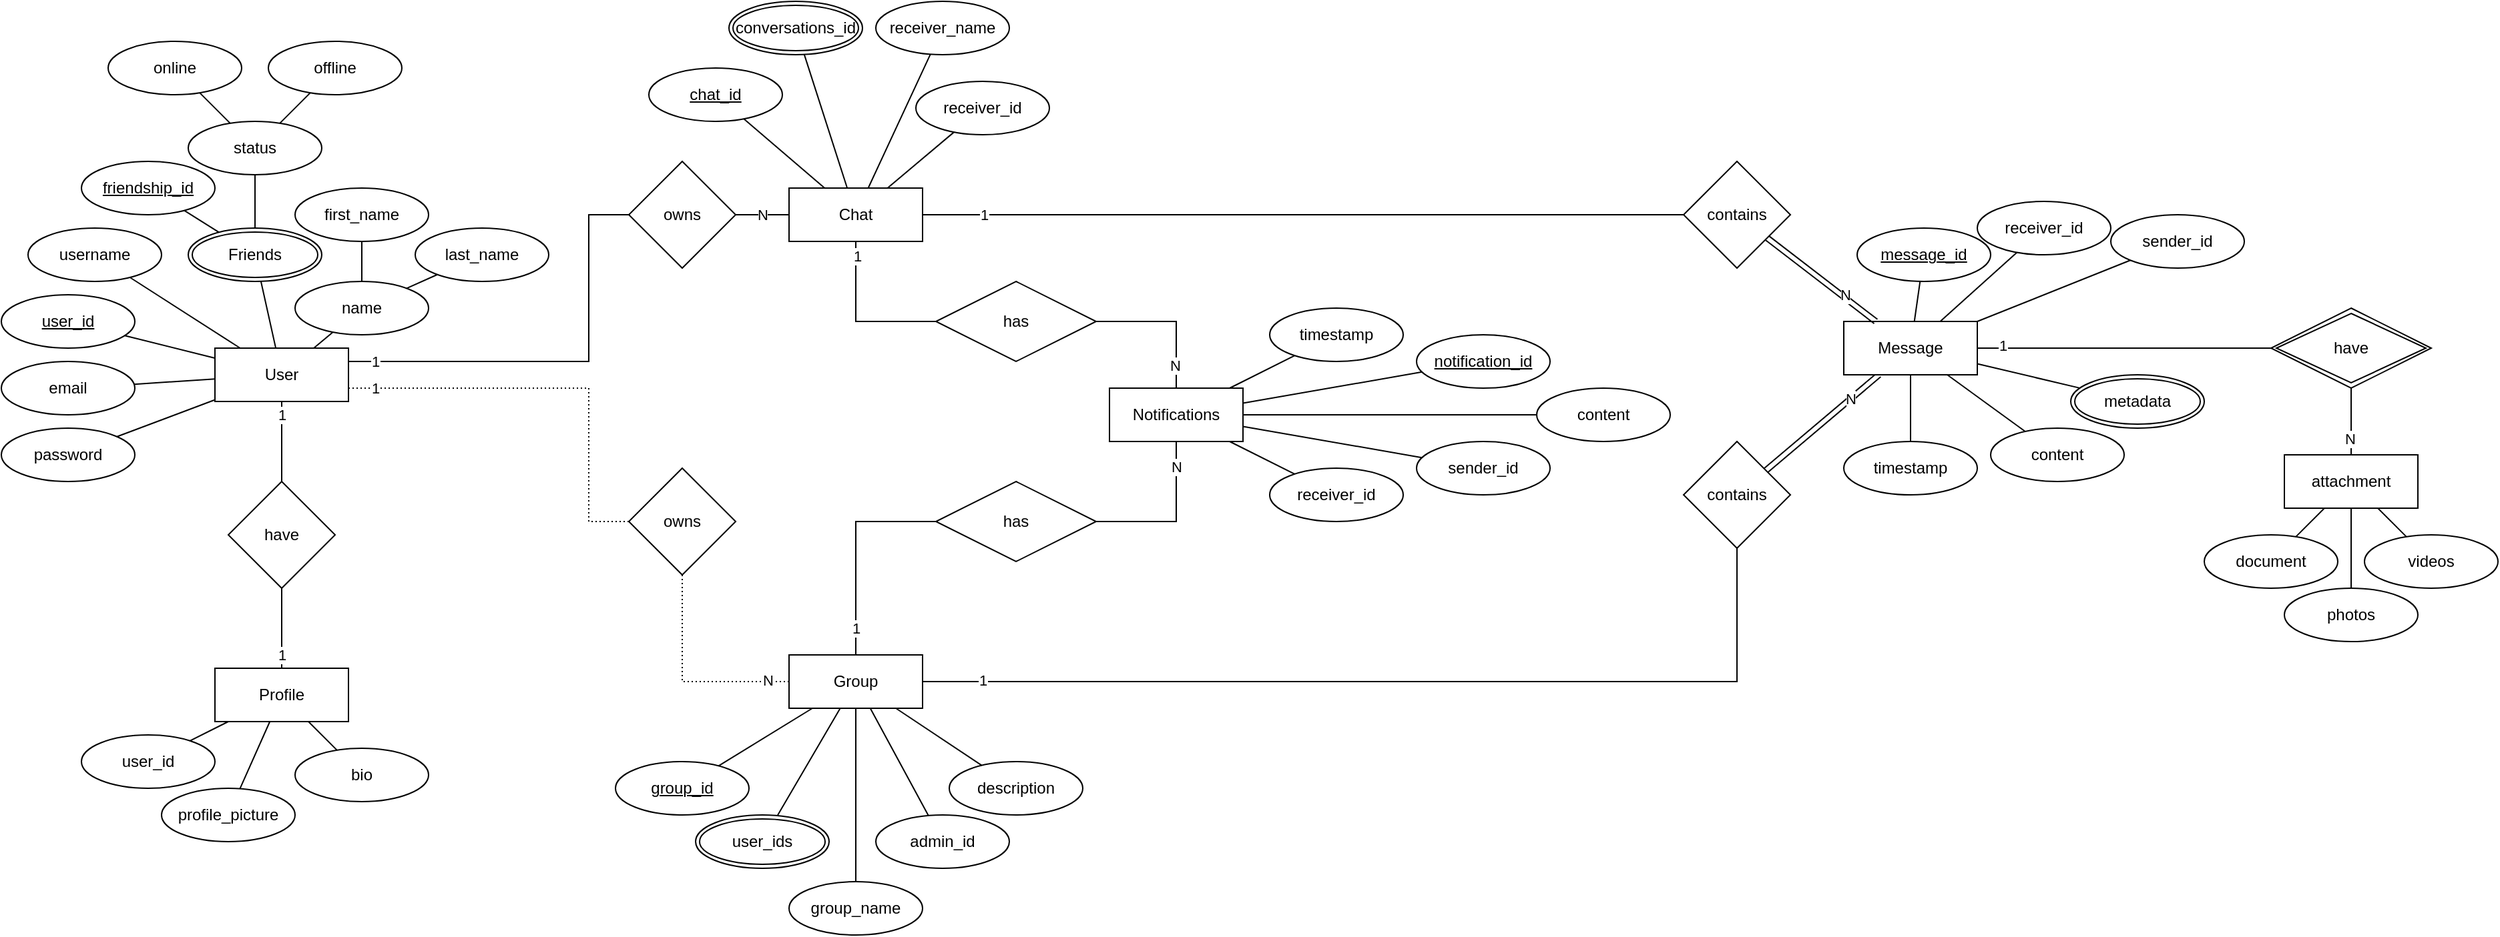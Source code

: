 <mxfile version="23.0.2" type="device">
  <diagram name="Page-1" id="AyU8zHSex-QtuiCC-qXh">
    <mxGraphModel dx="1124" dy="797" grid="1" gridSize="10" guides="1" tooltips="1" connect="1" arrows="1" fold="1" page="0" pageScale="1" pageWidth="700" pageHeight="1000" math="0" shadow="0">
      <root>
        <mxCell id="0" />
        <mxCell id="1" parent="0" />
        <mxCell id="VLaIcm3WjWGIRPQe_SjE-183" value="" style="endArrow=none;html=1;rounded=0;exitX=1;exitY=0.5;exitDx=0;exitDy=0;" parent="1" source="VLaIcm3WjWGIRPQe_SjE-105" target="VLaIcm3WjWGIRPQe_SjE-37" edge="1">
          <mxGeometry relative="1" as="geometry">
            <mxPoint x="590" y="340" as="sourcePoint" />
            <mxPoint x="750" y="340" as="targetPoint" />
            <Array as="points">
              <mxPoint x="1220" y="390" />
            </Array>
          </mxGeometry>
        </mxCell>
        <mxCell id="VLaIcm3WjWGIRPQe_SjE-184" value="1" style="edgeLabel;html=1;align=center;verticalAlign=middle;resizable=0;points=[];" parent="VLaIcm3WjWGIRPQe_SjE-183" vertex="1" connectable="0">
          <mxGeometry x="-0.825" y="1" relative="1" as="geometry">
            <mxPoint x="-17" as="offset" />
          </mxGeometry>
        </mxCell>
        <mxCell id="VLaIcm3WjWGIRPQe_SjE-216" value="" style="endArrow=none;html=1;rounded=0;" parent="1" target="cZHQrxu1aN8E450vOLou-3" edge="1">
          <mxGeometry relative="1" as="geometry">
            <mxPoint x="180" y="150" as="sourcePoint" />
            <mxPoint x="400" y="40" as="targetPoint" />
            <Array as="points">
              <mxPoint x="360" y="150" />
              <mxPoint x="360" y="40" />
            </Array>
          </mxGeometry>
        </mxCell>
        <mxCell id="dYJTjEGRz0gYZOw-WMLv-1" value="1" style="edgeLabel;html=1;align=center;verticalAlign=middle;resizable=0;points=[];" vertex="1" connectable="0" parent="VLaIcm3WjWGIRPQe_SjE-216">
          <mxGeometry x="-0.864" y="1" relative="1" as="geometry">
            <mxPoint x="-2" y="1" as="offset" />
          </mxGeometry>
        </mxCell>
        <mxCell id="oM3NoHW2EpygK3F5FNvh-15" value="" style="group" parent="1" vertex="1" connectable="0">
          <mxGeometry x="380" y="370" width="350" height="210" as="geometry" />
        </mxCell>
        <mxCell id="VLaIcm3WjWGIRPQe_SjE-105" value="Group" style="whiteSpace=wrap;html=1;align=center;" parent="oM3NoHW2EpygK3F5FNvh-15" vertex="1">
          <mxGeometry x="130" width="100" height="40" as="geometry" />
        </mxCell>
        <mxCell id="oM3NoHW2EpygK3F5FNvh-14" value="" style="group" parent="oM3NoHW2EpygK3F5FNvh-15" vertex="1" connectable="0">
          <mxGeometry y="80" width="350" height="130" as="geometry" />
        </mxCell>
        <mxCell id="VLaIcm3WjWGIRPQe_SjE-106" value="group_name" style="ellipse;whiteSpace=wrap;html=1;align=center;" parent="oM3NoHW2EpygK3F5FNvh-14" vertex="1">
          <mxGeometry x="130" y="90" width="100" height="40" as="geometry" />
        </mxCell>
        <mxCell id="VLaIcm3WjWGIRPQe_SjE-107" value="group_id" style="ellipse;whiteSpace=wrap;html=1;align=center;fontStyle=4;" parent="oM3NoHW2EpygK3F5FNvh-14" vertex="1">
          <mxGeometry width="100" height="40" as="geometry" />
        </mxCell>
        <mxCell id="VLaIcm3WjWGIRPQe_SjE-108" value="description" style="ellipse;whiteSpace=wrap;html=1;align=center;" parent="oM3NoHW2EpygK3F5FNvh-14" vertex="1">
          <mxGeometry x="250" width="100" height="40" as="geometry" />
        </mxCell>
        <mxCell id="VLaIcm3WjWGIRPQe_SjE-109" value="admin_id" style="ellipse;whiteSpace=wrap;html=1;align=center;" parent="oM3NoHW2EpygK3F5FNvh-14" vertex="1">
          <mxGeometry x="195" y="40" width="100" height="40" as="geometry" />
        </mxCell>
        <mxCell id="VLaIcm3WjWGIRPQe_SjE-111" value="user_ids" style="ellipse;shape=doubleEllipse;margin=3;whiteSpace=wrap;html=1;align=center;" parent="oM3NoHW2EpygK3F5FNvh-14" vertex="1">
          <mxGeometry x="60" y="40" width="100" height="40" as="geometry" />
        </mxCell>
        <mxCell id="VLaIcm3WjWGIRPQe_SjE-115" value="" style="endArrow=none;html=1;rounded=0;" parent="oM3NoHW2EpygK3F5FNvh-15" source="VLaIcm3WjWGIRPQe_SjE-106" target="VLaIcm3WjWGIRPQe_SjE-105" edge="1">
          <mxGeometry relative="1" as="geometry">
            <mxPoint x="600" y="460" as="sourcePoint" />
            <mxPoint x="760" y="460" as="targetPoint" />
          </mxGeometry>
        </mxCell>
        <mxCell id="VLaIcm3WjWGIRPQe_SjE-112" value="" style="endArrow=none;html=1;rounded=0;" parent="oM3NoHW2EpygK3F5FNvh-15" source="VLaIcm3WjWGIRPQe_SjE-107" target="VLaIcm3WjWGIRPQe_SjE-105" edge="1">
          <mxGeometry relative="1" as="geometry">
            <mxPoint x="570" y="430" as="sourcePoint" />
            <mxPoint x="730" y="430" as="targetPoint" />
          </mxGeometry>
        </mxCell>
        <mxCell id="VLaIcm3WjWGIRPQe_SjE-114" value="" style="endArrow=none;html=1;rounded=0;" parent="oM3NoHW2EpygK3F5FNvh-15" source="VLaIcm3WjWGIRPQe_SjE-108" target="VLaIcm3WjWGIRPQe_SjE-105" edge="1">
          <mxGeometry relative="1" as="geometry">
            <mxPoint x="590" y="450" as="sourcePoint" />
            <mxPoint x="750" y="450" as="targetPoint" />
          </mxGeometry>
        </mxCell>
        <mxCell id="VLaIcm3WjWGIRPQe_SjE-116" value="" style="endArrow=none;html=1;rounded=0;" parent="oM3NoHW2EpygK3F5FNvh-15" source="VLaIcm3WjWGIRPQe_SjE-105" target="VLaIcm3WjWGIRPQe_SjE-109" edge="1">
          <mxGeometry relative="1" as="geometry">
            <mxPoint x="610" y="470" as="sourcePoint" />
            <mxPoint x="770" y="470" as="targetPoint" />
          </mxGeometry>
        </mxCell>
        <mxCell id="VLaIcm3WjWGIRPQe_SjE-113" value="" style="endArrow=none;html=1;rounded=0;" parent="oM3NoHW2EpygK3F5FNvh-15" source="VLaIcm3WjWGIRPQe_SjE-111" target="VLaIcm3WjWGIRPQe_SjE-105" edge="1">
          <mxGeometry relative="1" as="geometry">
            <mxPoint x="580" y="440" as="sourcePoint" />
            <mxPoint x="740" y="440" as="targetPoint" />
          </mxGeometry>
        </mxCell>
        <mxCell id="VLaIcm3WjWGIRPQe_SjE-64" value="owns" style="rhombus;whiteSpace=wrap;html=1;" parent="1" vertex="1">
          <mxGeometry x="390" y="230" width="80" height="80" as="geometry" />
        </mxCell>
        <mxCell id="cZHQrxu1aN8E450vOLou-9" value="" style="endArrow=none;html=1;rounded=0;exitX=1;exitY=0.5;exitDx=0;exitDy=0;" parent="1" source="VLaIcm3WjWGIRPQe_SjE-121" target="cZHQrxu1aN8E450vOLou-8" edge="1">
          <mxGeometry relative="1" as="geometry">
            <mxPoint x="610" y="40" as="sourcePoint" />
            <mxPoint x="840" y="240" as="targetPoint" />
            <Array as="points">
              <mxPoint x="840" y="40" />
            </Array>
          </mxGeometry>
        </mxCell>
        <mxCell id="cZHQrxu1aN8E450vOLou-10" value="1" style="edgeLabel;html=1;align=center;verticalAlign=middle;resizable=0;points=[];" parent="cZHQrxu1aN8E450vOLou-9" vertex="1" connectable="0">
          <mxGeometry x="-0.827" relative="1" as="geometry">
            <mxPoint x="-4" as="offset" />
          </mxGeometry>
        </mxCell>
        <mxCell id="cZHQrxu1aN8E450vOLou-39" value="" style="group" parent="1" vertex="1" connectable="0">
          <mxGeometry x="750" y="110" width="420" height="160" as="geometry" />
        </mxCell>
        <mxCell id="cZHQrxu1aN8E450vOLou-36" value="" style="group" parent="cZHQrxu1aN8E450vOLou-39" vertex="1" connectable="0">
          <mxGeometry x="120" width="300" height="160" as="geometry" />
        </mxCell>
        <mxCell id="cZHQrxu1aN8E450vOLou-38" value="" style="group" parent="cZHQrxu1aN8E450vOLou-36" vertex="1" connectable="0">
          <mxGeometry width="300" height="160" as="geometry" />
        </mxCell>
        <mxCell id="cZHQrxu1aN8E450vOLou-16" value="timestamp" style="ellipse;whiteSpace=wrap;html=1;align=center;" parent="cZHQrxu1aN8E450vOLou-38" vertex="1">
          <mxGeometry width="100" height="40" as="geometry" />
        </mxCell>
        <mxCell id="cZHQrxu1aN8E450vOLou-17" value="notification_id" style="ellipse;whiteSpace=wrap;html=1;align=center;fontStyle=4;" parent="cZHQrxu1aN8E450vOLou-38" vertex="1">
          <mxGeometry x="110" y="20" width="100" height="40" as="geometry" />
        </mxCell>
        <mxCell id="cZHQrxu1aN8E450vOLou-18" value="content" style="ellipse;whiteSpace=wrap;html=1;align=center;" parent="cZHQrxu1aN8E450vOLou-38" vertex="1">
          <mxGeometry x="200" y="60" width="100" height="40" as="geometry" />
        </mxCell>
        <mxCell id="cZHQrxu1aN8E450vOLou-19" value="sender_id" style="ellipse;whiteSpace=wrap;html=1;align=center;" parent="cZHQrxu1aN8E450vOLou-38" vertex="1">
          <mxGeometry x="110" y="100" width="100" height="40" as="geometry" />
        </mxCell>
        <mxCell id="cZHQrxu1aN8E450vOLou-20" value="receiver_id" style="ellipse;whiteSpace=wrap;html=1;align=center;" parent="cZHQrxu1aN8E450vOLou-38" vertex="1">
          <mxGeometry y="120" width="100" height="40" as="geometry" />
        </mxCell>
        <mxCell id="cZHQrxu1aN8E450vOLou-26" value="" style="endArrow=none;html=1;rounded=0;" parent="cZHQrxu1aN8E450vOLou-39" source="cZHQrxu1aN8E450vOLou-16" target="cZHQrxu1aN8E450vOLou-15" edge="1">
          <mxGeometry relative="1" as="geometry">
            <mxPoint x="100" y="342.5" as="sourcePoint" />
            <mxPoint x="260" y="342.5" as="targetPoint" />
          </mxGeometry>
        </mxCell>
        <mxCell id="cZHQrxu1aN8E450vOLou-21" value="" style="endArrow=none;html=1;rounded=0;" parent="cZHQrxu1aN8E450vOLou-39" source="cZHQrxu1aN8E450vOLou-20" target="cZHQrxu1aN8E450vOLou-15" edge="1">
          <mxGeometry relative="1" as="geometry">
            <mxPoint x="50" y="292.5" as="sourcePoint" />
            <mxPoint x="210" y="292.5" as="targetPoint" />
          </mxGeometry>
        </mxCell>
        <mxCell id="cZHQrxu1aN8E450vOLou-15" value="Notifications" style="whiteSpace=wrap;html=1;align=center;" parent="cZHQrxu1aN8E450vOLou-39" vertex="1">
          <mxGeometry y="60" width="100" height="40" as="geometry" />
        </mxCell>
        <mxCell id="cZHQrxu1aN8E450vOLou-24" value="" style="endArrow=none;html=1;rounded=0;" parent="cZHQrxu1aN8E450vOLou-39" source="cZHQrxu1aN8E450vOLou-17" target="cZHQrxu1aN8E450vOLou-15" edge="1">
          <mxGeometry relative="1" as="geometry">
            <mxPoint x="-40" y="382.5" as="sourcePoint" />
            <mxPoint x="120" y="382.5" as="targetPoint" />
          </mxGeometry>
        </mxCell>
        <mxCell id="cZHQrxu1aN8E450vOLou-25" value="" style="endArrow=none;html=1;rounded=0;" parent="cZHQrxu1aN8E450vOLou-39" source="cZHQrxu1aN8E450vOLou-18" target="cZHQrxu1aN8E450vOLou-15" edge="1">
          <mxGeometry relative="1" as="geometry">
            <mxPoint x="-30" y="392.5" as="sourcePoint" />
            <mxPoint x="130" y="392.5" as="targetPoint" />
          </mxGeometry>
        </mxCell>
        <mxCell id="cZHQrxu1aN8E450vOLou-23" value="" style="endArrow=none;html=1;rounded=0;" parent="cZHQrxu1aN8E450vOLou-39" source="cZHQrxu1aN8E450vOLou-19" target="cZHQrxu1aN8E450vOLou-15" edge="1">
          <mxGeometry relative="1" as="geometry">
            <mxPoint x="-50" y="372.5" as="sourcePoint" />
            <mxPoint x="110" y="372.5" as="targetPoint" />
          </mxGeometry>
        </mxCell>
        <mxCell id="cZHQrxu1aN8E450vOLou-40" value="has" style="shape=rhombus;perimeter=rhombusPerimeter;whiteSpace=wrap;html=1;align=center;" parent="1" vertex="1">
          <mxGeometry x="620" y="240" width="120" height="60" as="geometry" />
        </mxCell>
        <mxCell id="cZHQrxu1aN8E450vOLou-41" value="has" style="shape=rhombus;perimeter=rhombusPerimeter;whiteSpace=wrap;html=1;align=center;" parent="1" vertex="1">
          <mxGeometry x="620" y="90" width="120" height="60" as="geometry" />
        </mxCell>
        <mxCell id="cZHQrxu1aN8E450vOLou-3" value="owns" style="rhombus;whiteSpace=wrap;html=1;" parent="1" vertex="1">
          <mxGeometry x="390" width="80" height="80" as="geometry" />
        </mxCell>
        <mxCell id="cZHQrxu1aN8E450vOLou-44" value="" style="endArrow=none;html=1;rounded=0;" parent="1" source="cZHQrxu1aN8E450vOLou-41" target="VLaIcm3WjWGIRPQe_SjE-121" edge="1">
          <mxGeometry relative="1" as="geometry">
            <mxPoint x="420" y="150" as="sourcePoint" />
            <mxPoint x="560" y="90" as="targetPoint" />
            <Array as="points">
              <mxPoint x="560" y="120" />
            </Array>
          </mxGeometry>
        </mxCell>
        <mxCell id="dYJTjEGRz0gYZOw-WMLv-9" value="1" style="edgeLabel;html=1;align=center;verticalAlign=middle;resizable=0;points=[];" vertex="1" connectable="0" parent="cZHQrxu1aN8E450vOLou-44">
          <mxGeometry x="0.827" y="-1" relative="1" as="geometry">
            <mxPoint as="offset" />
          </mxGeometry>
        </mxCell>
        <mxCell id="cZHQrxu1aN8E450vOLou-45" value="" style="endArrow=none;html=1;rounded=0;" parent="1" source="VLaIcm3WjWGIRPQe_SjE-105" target="cZHQrxu1aN8E450vOLou-40" edge="1">
          <mxGeometry relative="1" as="geometry">
            <mxPoint x="500" y="310" as="sourcePoint" />
            <mxPoint x="660" y="310" as="targetPoint" />
            <Array as="points">
              <mxPoint x="560" y="270" />
            </Array>
          </mxGeometry>
        </mxCell>
        <mxCell id="dYJTjEGRz0gYZOw-WMLv-6" value="1" style="edgeLabel;html=1;align=center;verticalAlign=middle;resizable=0;points=[];" vertex="1" connectable="0" parent="cZHQrxu1aN8E450vOLou-45">
          <mxGeometry x="-0.846" y="2" relative="1" as="geometry">
            <mxPoint x="2" y="-8" as="offset" />
          </mxGeometry>
        </mxCell>
        <mxCell id="cZHQrxu1aN8E450vOLou-4" value="" style="endArrow=none;html=1;rounded=0;" parent="1" source="cZHQrxu1aN8E450vOLou-3" target="VLaIcm3WjWGIRPQe_SjE-121" edge="1">
          <mxGeometry relative="1" as="geometry">
            <mxPoint x="325" y="160" as="sourcePoint" />
            <mxPoint x="485" y="160" as="targetPoint" />
          </mxGeometry>
        </mxCell>
        <mxCell id="dYJTjEGRz0gYZOw-WMLv-2" value="N" style="edgeLabel;html=1;align=center;verticalAlign=middle;resizable=0;points=[];" vertex="1" connectable="0" parent="cZHQrxu1aN8E450vOLou-4">
          <mxGeometry x="0.308" y="1" relative="1" as="geometry">
            <mxPoint x="-6" y="1" as="offset" />
          </mxGeometry>
        </mxCell>
        <mxCell id="cZHQrxu1aN8E450vOLou-47" value="" style="group" parent="1" vertex="1" connectable="0">
          <mxGeometry x="405" y="-120" width="300" height="180" as="geometry" />
        </mxCell>
        <mxCell id="VLaIcm3WjWGIRPQe_SjE-141" value="" style="group" parent="cZHQrxu1aN8E450vOLou-47" vertex="1" connectable="0">
          <mxGeometry width="300" height="100" as="geometry" />
        </mxCell>
        <mxCell id="VLaIcm3WjWGIRPQe_SjE-126" value="conversations_id" style="ellipse;shape=doubleEllipse;margin=3;whiteSpace=wrap;html=1;align=center;rotation=0;" parent="VLaIcm3WjWGIRPQe_SjE-141" vertex="1">
          <mxGeometry x="60" width="100" height="40" as="geometry" />
        </mxCell>
        <mxCell id="VLaIcm3WjWGIRPQe_SjE-124" value="chat_id" style="ellipse;whiteSpace=wrap;html=1;align=center;fontStyle=4;rotation=0;" parent="VLaIcm3WjWGIRPQe_SjE-141" vertex="1">
          <mxGeometry y="50" width="100" height="40" as="geometry" />
        </mxCell>
        <mxCell id="VLaIcm3WjWGIRPQe_SjE-125" value="receiver_name" style="ellipse;whiteSpace=wrap;html=1;align=center;rotation=0;" parent="VLaIcm3WjWGIRPQe_SjE-141" vertex="1">
          <mxGeometry x="170" width="100" height="40" as="geometry" />
        </mxCell>
        <mxCell id="VLaIcm3WjWGIRPQe_SjE-123" value="receiver_id" style="ellipse;whiteSpace=wrap;html=1;align=center;rotation=0;" parent="VLaIcm3WjWGIRPQe_SjE-141" vertex="1">
          <mxGeometry x="200" y="60" width="100" height="40" as="geometry" />
        </mxCell>
        <mxCell id="VLaIcm3WjWGIRPQe_SjE-121" value="Chat" style="whiteSpace=wrap;html=1;align=center;" parent="cZHQrxu1aN8E450vOLou-47" vertex="1">
          <mxGeometry x="105" y="140" width="100" height="40" as="geometry" />
        </mxCell>
        <mxCell id="VLaIcm3WjWGIRPQe_SjE-122" value="" style="endArrow=none;html=1;rounded=0;" parent="cZHQrxu1aN8E450vOLou-47" source="VLaIcm3WjWGIRPQe_SjE-121" target="VLaIcm3WjWGIRPQe_SjE-126" edge="1">
          <mxGeometry relative="1" as="geometry">
            <mxPoint x="-620" y="-260" as="sourcePoint" />
            <mxPoint x="-460" y="-260" as="targetPoint" />
          </mxGeometry>
        </mxCell>
        <mxCell id="VLaIcm3WjWGIRPQe_SjE-128" value="" style="endArrow=none;html=1;rounded=0;" parent="cZHQrxu1aN8E450vOLou-47" source="VLaIcm3WjWGIRPQe_SjE-121" target="VLaIcm3WjWGIRPQe_SjE-124" edge="1">
          <mxGeometry relative="1" as="geometry">
            <mxPoint x="760" y="780" as="sourcePoint" />
            <mxPoint x="760" y="1010" as="targetPoint" />
          </mxGeometry>
        </mxCell>
        <mxCell id="VLaIcm3WjWGIRPQe_SjE-127" value="" style="endArrow=none;html=1;rounded=0;" parent="cZHQrxu1aN8E450vOLou-47" source="VLaIcm3WjWGIRPQe_SjE-121" target="VLaIcm3WjWGIRPQe_SjE-125" edge="1">
          <mxGeometry relative="1" as="geometry">
            <mxPoint x="750" y="770" as="sourcePoint" />
            <mxPoint x="750" y="1000" as="targetPoint" />
          </mxGeometry>
        </mxCell>
        <mxCell id="VLaIcm3WjWGIRPQe_SjE-129" value="" style="endArrow=none;html=1;rounded=0;" parent="cZHQrxu1aN8E450vOLou-47" source="VLaIcm3WjWGIRPQe_SjE-121" target="VLaIcm3WjWGIRPQe_SjE-123" edge="1">
          <mxGeometry relative="1" as="geometry">
            <mxPoint x="770" y="790" as="sourcePoint" />
            <mxPoint x="770" y="1020" as="targetPoint" />
          </mxGeometry>
        </mxCell>
        <mxCell id="cZHQrxu1aN8E450vOLou-49" value="" style="endArrow=none;html=1;rounded=0;" parent="1" source="cZHQrxu1aN8E450vOLou-41" target="cZHQrxu1aN8E450vOLou-15" edge="1">
          <mxGeometry relative="1" as="geometry">
            <mxPoint x="690" y="120" as="sourcePoint" />
            <mxPoint x="850" y="120" as="targetPoint" />
            <Array as="points">
              <mxPoint x="800" y="120" />
            </Array>
          </mxGeometry>
        </mxCell>
        <mxCell id="dYJTjEGRz0gYZOw-WMLv-8" value="N" style="edgeLabel;html=1;align=center;verticalAlign=middle;resizable=0;points=[];" vertex="1" connectable="0" parent="cZHQrxu1aN8E450vOLou-49">
          <mxGeometry x="0.68" y="-1" relative="1" as="geometry">
            <mxPoint as="offset" />
          </mxGeometry>
        </mxCell>
        <mxCell id="cZHQrxu1aN8E450vOLou-50" value="" style="endArrow=none;html=1;rounded=0;" parent="1" source="cZHQrxu1aN8E450vOLou-40" target="cZHQrxu1aN8E450vOLou-15" edge="1">
          <mxGeometry relative="1" as="geometry">
            <mxPoint x="720" y="290" as="sourcePoint" />
            <mxPoint x="880" y="290" as="targetPoint" />
            <Array as="points">
              <mxPoint x="800" y="270" />
            </Array>
          </mxGeometry>
        </mxCell>
        <mxCell id="dYJTjEGRz0gYZOw-WMLv-7" value="N" style="edgeLabel;html=1;align=center;verticalAlign=middle;resizable=0;points=[];" vertex="1" connectable="0" parent="cZHQrxu1aN8E450vOLou-50">
          <mxGeometry x="0.687" relative="1" as="geometry">
            <mxPoint as="offset" />
          </mxGeometry>
        </mxCell>
        <mxCell id="VLaIcm3WjWGIRPQe_SjE-37" value="contains" style="rhombus;whiteSpace=wrap;html=1;" parent="1" vertex="1">
          <mxGeometry x="1180" y="210" width="80" height="80" as="geometry" />
        </mxCell>
        <mxCell id="sBZJBs1uWKInFQWBSLts-1" value="" style="shape=link;html=1;rounded=0;" parent="1" source="VLaIcm3WjWGIRPQe_SjE-37" target="VLaIcm3WjWGIRPQe_SjE-68" edge="1">
          <mxGeometry relative="1" as="geometry">
            <mxPoint x="1070" y="120" as="sourcePoint" />
            <mxPoint x="1230" y="120" as="targetPoint" />
          </mxGeometry>
        </mxCell>
        <mxCell id="sBZJBs1uWKInFQWBSLts-2" value="N" style="resizable=0;html=1;whiteSpace=wrap;align=right;verticalAlign=bottom;" parent="sBZJBs1uWKInFQWBSLts-1" connectable="0" vertex="1">
          <mxGeometry x="1" relative="1" as="geometry" />
        </mxCell>
        <mxCell id="dYJTjEGRz0gYZOw-WMLv-4" value="N" style="edgeLabel;html=1;align=center;verticalAlign=middle;resizable=0;points=[];" vertex="1" connectable="0" parent="sBZJBs1uWKInFQWBSLts-1">
          <mxGeometry x="0.498" y="1" relative="1" as="geometry">
            <mxPoint as="offset" />
          </mxGeometry>
        </mxCell>
        <mxCell id="oM3NoHW2EpygK3F5FNvh-8" value="" style="group" parent="1" vertex="1" connectable="0">
          <mxGeometry x="1300" y="30" width="300" height="220" as="geometry" />
        </mxCell>
        <mxCell id="VLaIcm3WjWGIRPQe_SjE-68" value="Message" style="whiteSpace=wrap;html=1;" parent="oM3NoHW2EpygK3F5FNvh-8" vertex="1">
          <mxGeometry y="90" width="100" height="40" as="geometry" />
        </mxCell>
        <mxCell id="oM3NoHW2EpygK3F5FNvh-7" value="" style="group" parent="oM3NoHW2EpygK3F5FNvh-8" vertex="1" connectable="0">
          <mxGeometry x="10" width="290" height="220" as="geometry" />
        </mxCell>
        <mxCell id="VLaIcm3WjWGIRPQe_SjE-74" value="message_id" style="ellipse;whiteSpace=wrap;html=1;align=center;fontStyle=4;" parent="oM3NoHW2EpygK3F5FNvh-7" vertex="1">
          <mxGeometry y="20" width="100" height="40" as="geometry" />
        </mxCell>
        <mxCell id="VLaIcm3WjWGIRPQe_SjE-76" value="content" style="ellipse;whiteSpace=wrap;html=1;align=center;" parent="oM3NoHW2EpygK3F5FNvh-7" vertex="1">
          <mxGeometry x="100" y="170" width="100" height="40" as="geometry" />
        </mxCell>
        <mxCell id="VLaIcm3WjWGIRPQe_SjE-77" value="sender_id" style="ellipse;whiteSpace=wrap;html=1;align=center;" parent="oM3NoHW2EpygK3F5FNvh-7" vertex="1">
          <mxGeometry x="190" y="10" width="100" height="40" as="geometry" />
        </mxCell>
        <mxCell id="VLaIcm3WjWGIRPQe_SjE-78" value="receiver_id" style="ellipse;whiteSpace=wrap;html=1;align=center;" parent="oM3NoHW2EpygK3F5FNvh-7" vertex="1">
          <mxGeometry x="90" width="100" height="40" as="geometry" />
        </mxCell>
        <mxCell id="dYJTjEGRz0gYZOw-WMLv-14" value="metadata" style="ellipse;shape=doubleEllipse;margin=3;whiteSpace=wrap;html=1;align=center;" vertex="1" parent="oM3NoHW2EpygK3F5FNvh-7">
          <mxGeometry x="160" y="130" width="100" height="40" as="geometry" />
        </mxCell>
        <mxCell id="VLaIcm3WjWGIRPQe_SjE-75" value="timestamp" style="ellipse;whiteSpace=wrap;html=1;align=center;" parent="oM3NoHW2EpygK3F5FNvh-7" vertex="1">
          <mxGeometry x="-10" y="180" width="100" height="40" as="geometry" />
        </mxCell>
        <mxCell id="VLaIcm3WjWGIRPQe_SjE-93" value="" style="endArrow=none;html=1;rounded=0;" parent="oM3NoHW2EpygK3F5FNvh-8" source="VLaIcm3WjWGIRPQe_SjE-68" target="VLaIcm3WjWGIRPQe_SjE-74" edge="1">
          <mxGeometry relative="1" as="geometry">
            <mxPoint x="-1930" y="-60" as="sourcePoint" />
            <mxPoint x="-1770" y="-60" as="targetPoint" />
          </mxGeometry>
        </mxCell>
        <mxCell id="VLaIcm3WjWGIRPQe_SjE-98" value="" style="endArrow=none;html=1;rounded=0;" parent="oM3NoHW2EpygK3F5FNvh-8" source="VLaIcm3WjWGIRPQe_SjE-68" target="VLaIcm3WjWGIRPQe_SjE-76" edge="1">
          <mxGeometry relative="1" as="geometry">
            <mxPoint x="-1900" y="-30" as="sourcePoint" />
            <mxPoint x="-1740" y="-30" as="targetPoint" />
          </mxGeometry>
        </mxCell>
        <mxCell id="VLaIcm3WjWGIRPQe_SjE-96" value="" style="endArrow=none;html=1;rounded=0;" parent="oM3NoHW2EpygK3F5FNvh-8" source="VLaIcm3WjWGIRPQe_SjE-68" target="VLaIcm3WjWGIRPQe_SjE-77" edge="1">
          <mxGeometry relative="1" as="geometry">
            <mxPoint x="-1890" y="660" as="sourcePoint" />
            <mxPoint x="-1730" y="660" as="targetPoint" />
          </mxGeometry>
        </mxCell>
        <mxCell id="VLaIcm3WjWGIRPQe_SjE-97" value="" style="endArrow=none;html=1;rounded=0;" parent="oM3NoHW2EpygK3F5FNvh-8" source="VLaIcm3WjWGIRPQe_SjE-68" target="VLaIcm3WjWGIRPQe_SjE-78" edge="1">
          <mxGeometry relative="1" as="geometry">
            <mxPoint x="-2120" y="150" as="sourcePoint" />
            <mxPoint x="-1960" y="150" as="targetPoint" />
          </mxGeometry>
        </mxCell>
        <mxCell id="dYJTjEGRz0gYZOw-WMLv-18" value="" style="endArrow=none;html=1;rounded=0;" edge="1" parent="oM3NoHW2EpygK3F5FNvh-8" source="dYJTjEGRz0gYZOw-WMLv-14" target="VLaIcm3WjWGIRPQe_SjE-68">
          <mxGeometry relative="1" as="geometry">
            <mxPoint x="83" y="190" as="sourcePoint" />
            <mxPoint x="67" y="140" as="targetPoint" />
          </mxGeometry>
        </mxCell>
        <mxCell id="VLaIcm3WjWGIRPQe_SjE-99" value="" style="endArrow=none;html=1;rounded=0;" parent="oM3NoHW2EpygK3F5FNvh-8" source="VLaIcm3WjWGIRPQe_SjE-75" target="VLaIcm3WjWGIRPQe_SjE-68" edge="1">
          <mxGeometry relative="1" as="geometry">
            <mxPoint x="-2100" y="170" as="sourcePoint" />
            <mxPoint x="-1940" y="170" as="targetPoint" />
          </mxGeometry>
        </mxCell>
        <mxCell id="oM3NoHW2EpygK3F5FNvh-9" value="" style="endArrow=none;html=1;rounded=0;" parent="1" source="VLaIcm3WjWGIRPQe_SjE-68" target="oM3NoHW2EpygK3F5FNvh-16" edge="1">
          <mxGeometry relative="1" as="geometry">
            <mxPoint x="1460" y="180" as="sourcePoint" />
            <mxPoint x="1620" y="140" as="targetPoint" />
          </mxGeometry>
        </mxCell>
        <mxCell id="dYJTjEGRz0gYZOw-WMLv-10" value="1" style="edgeLabel;html=1;align=center;verticalAlign=middle;resizable=0;points=[];" vertex="1" connectable="0" parent="oM3NoHW2EpygK3F5FNvh-9">
          <mxGeometry x="-0.826" y="2" relative="1" as="geometry">
            <mxPoint as="offset" />
          </mxGeometry>
        </mxCell>
        <mxCell id="cZHQrxu1aN8E450vOLou-8" value="contains" style="rhombus;whiteSpace=wrap;html=1;" parent="1" vertex="1">
          <mxGeometry x="1180" width="80" height="80" as="geometry" />
        </mxCell>
        <mxCell id="cZHQrxu1aN8E450vOLou-11" value="" style="shape=link;html=1;rounded=0;" parent="1" source="cZHQrxu1aN8E450vOLou-8" target="VLaIcm3WjWGIRPQe_SjE-68" edge="1">
          <mxGeometry relative="1" as="geometry">
            <mxPoint x="1252" y="242" as="sourcePoint" />
            <mxPoint x="1336" y="170" as="targetPoint" />
          </mxGeometry>
        </mxCell>
        <mxCell id="dYJTjEGRz0gYZOw-WMLv-5" value="N" style="edgeLabel;html=1;align=center;verticalAlign=middle;resizable=0;points=[];" vertex="1" connectable="0" parent="cZHQrxu1aN8E450vOLou-11">
          <mxGeometry x="0.399" y="2" relative="1" as="geometry">
            <mxPoint as="offset" />
          </mxGeometry>
        </mxCell>
        <mxCell id="cZHQrxu1aN8E450vOLou-13" value="" style="group" parent="1" vertex="1" connectable="0">
          <mxGeometry x="1570" y="110" width="220" height="250" as="geometry" />
        </mxCell>
        <mxCell id="oM3NoHW2EpygK3F5FNvh-16" value="have" style="shape=rhombus;double=1;perimeter=rhombusPerimeter;whiteSpace=wrap;html=1;align=center;" parent="cZHQrxu1aN8E450vOLou-13" vertex="1">
          <mxGeometry x="50" width="120" height="60" as="geometry" />
        </mxCell>
        <mxCell id="oM3NoHW2EpygK3F5FNvh-17" value="" style="group" parent="cZHQrxu1aN8E450vOLou-13" vertex="1" connectable="0">
          <mxGeometry y="110" width="220" height="140" as="geometry" />
        </mxCell>
        <mxCell id="oM3NoHW2EpygK3F5FNvh-13" value="" style="group" parent="oM3NoHW2EpygK3F5FNvh-17" vertex="1" connectable="0">
          <mxGeometry y="60" width="220" height="80" as="geometry" />
        </mxCell>
        <mxCell id="VLaIcm3WjWGIRPQe_SjE-83" value="document" style="ellipse;whiteSpace=wrap;html=1;align=center;rotation=0;" parent="oM3NoHW2EpygK3F5FNvh-13" vertex="1">
          <mxGeometry width="100" height="40" as="geometry" />
        </mxCell>
        <mxCell id="VLaIcm3WjWGIRPQe_SjE-81" value="photos" style="ellipse;whiteSpace=wrap;html=1;align=center;rotation=0;" parent="oM3NoHW2EpygK3F5FNvh-13" vertex="1">
          <mxGeometry x="60" y="40" width="100" height="40" as="geometry" />
        </mxCell>
        <mxCell id="VLaIcm3WjWGIRPQe_SjE-82" value="videos" style="ellipse;whiteSpace=wrap;html=1;align=center;rotation=0;" parent="oM3NoHW2EpygK3F5FNvh-13" vertex="1">
          <mxGeometry x="120" width="100" height="40" as="geometry" />
        </mxCell>
        <mxCell id="oM3NoHW2EpygK3F5FNvh-1" value="attachment" style="whiteSpace=wrap;html=1;" parent="oM3NoHW2EpygK3F5FNvh-17" vertex="1">
          <mxGeometry x="60" width="100" height="40" as="geometry" />
        </mxCell>
        <mxCell id="VLaIcm3WjWGIRPQe_SjE-85" value="" style="endArrow=none;html=1;rounded=0;" parent="oM3NoHW2EpygK3F5FNvh-17" source="oM3NoHW2EpygK3F5FNvh-1" target="VLaIcm3WjWGIRPQe_SjE-83" edge="1">
          <mxGeometry relative="1" as="geometry">
            <mxPoint x="1383.031" y="384.986" as="sourcePoint" />
            <mxPoint x="1810" y="450" as="targetPoint" />
          </mxGeometry>
        </mxCell>
        <mxCell id="VLaIcm3WjWGIRPQe_SjE-86" value="" style="endArrow=none;html=1;rounded=0;" parent="oM3NoHW2EpygK3F5FNvh-17" source="VLaIcm3WjWGIRPQe_SjE-81" target="oM3NoHW2EpygK3F5FNvh-1" edge="1">
          <mxGeometry relative="1" as="geometry">
            <mxPoint x="1330" y="471" as="sourcePoint" />
            <mxPoint x="1383.448" y="414.866" as="targetPoint" />
          </mxGeometry>
        </mxCell>
        <mxCell id="VLaIcm3WjWGIRPQe_SjE-91" value="" style="endArrow=none;html=1;rounded=0;" parent="oM3NoHW2EpygK3F5FNvh-17" source="oM3NoHW2EpygK3F5FNvh-1" target="VLaIcm3WjWGIRPQe_SjE-82" edge="1">
          <mxGeometry relative="1" as="geometry">
            <mxPoint x="1400" y="400" as="sourcePoint" />
            <mxPoint x="1640" y="560" as="targetPoint" />
          </mxGeometry>
        </mxCell>
        <mxCell id="oM3NoHW2EpygK3F5FNvh-10" value="" style="endArrow=none;html=1;rounded=0;" parent="cZHQrxu1aN8E450vOLou-13" source="oM3NoHW2EpygK3F5FNvh-16" target="oM3NoHW2EpygK3F5FNvh-1" edge="1">
          <mxGeometry relative="1" as="geometry">
            <mxPoint x="90" y="70" as="sourcePoint" />
            <mxPoint x="280" y="110" as="targetPoint" />
          </mxGeometry>
        </mxCell>
        <mxCell id="dYJTjEGRz0gYZOw-WMLv-11" value="N" style="edgeLabel;html=1;align=center;verticalAlign=middle;resizable=0;points=[];" vertex="1" connectable="0" parent="oM3NoHW2EpygK3F5FNvh-10">
          <mxGeometry x="0.509" y="-1" relative="1" as="geometry">
            <mxPoint as="offset" />
          </mxGeometry>
        </mxCell>
        <mxCell id="dYJTjEGRz0gYZOw-WMLv-19" value="have" style="rhombus;whiteSpace=wrap;html=1;" vertex="1" parent="1">
          <mxGeometry x="90" y="240" width="80" height="80" as="geometry" />
        </mxCell>
        <mxCell id="VLaIcm3WjWGIRPQe_SjE-6" value="User" style="whiteSpace=wrap;html=1;align=center;" parent="1" vertex="1">
          <mxGeometry x="80" y="140" width="100" height="40" as="geometry" />
        </mxCell>
        <mxCell id="VLaIcm3WjWGIRPQe_SjE-30" value="" style="endArrow=none;html=1;rounded=0;" parent="1" source="VLaIcm3WjWGIRPQe_SjE-10" target="VLaIcm3WjWGIRPQe_SjE-6" edge="1">
          <mxGeometry relative="1" as="geometry">
            <mxPoint x="40" y="130" as="sourcePoint" />
            <mxPoint x="200" y="130" as="targetPoint" />
          </mxGeometry>
        </mxCell>
        <mxCell id="VLaIcm3WjWGIRPQe_SjE-27" value="" style="endArrow=none;html=1;rounded=0;" parent="1" source="VLaIcm3WjWGIRPQe_SjE-6" target="VLaIcm3WjWGIRPQe_SjE-13" edge="1">
          <mxGeometry relative="1" as="geometry">
            <mxPoint x="190" y="170" as="sourcePoint" />
            <mxPoint x="350" y="170" as="targetPoint" />
          </mxGeometry>
        </mxCell>
        <mxCell id="VLaIcm3WjWGIRPQe_SjE-28" value="" style="endArrow=none;html=1;rounded=0;" parent="1" source="VLaIcm3WjWGIRPQe_SjE-14" target="VLaIcm3WjWGIRPQe_SjE-6" edge="1">
          <mxGeometry relative="1" as="geometry">
            <mxPoint x="40" y="140" as="sourcePoint" />
            <mxPoint x="200" y="140" as="targetPoint" />
          </mxGeometry>
        </mxCell>
        <mxCell id="VLaIcm3WjWGIRPQe_SjE-31" value="" style="endArrow=none;html=1;rounded=0;" parent="1" source="VLaIcm3WjWGIRPQe_SjE-24" target="VLaIcm3WjWGIRPQe_SjE-6" edge="1">
          <mxGeometry relative="1" as="geometry">
            <mxPoint x="30" y="150" as="sourcePoint" />
            <mxPoint x="190" y="150" as="targetPoint" />
          </mxGeometry>
        </mxCell>
        <mxCell id="VLaIcm3WjWGIRPQe_SjE-29" value="" style="endArrow=none;html=1;rounded=0;" parent="1" source="VLaIcm3WjWGIRPQe_SjE-25" target="VLaIcm3WjWGIRPQe_SjE-6" edge="1">
          <mxGeometry relative="1" as="geometry">
            <mxPoint x="20" y="190" as="sourcePoint" />
            <mxPoint x="180" y="190" as="targetPoint" />
          </mxGeometry>
        </mxCell>
        <mxCell id="VLaIcm3WjWGIRPQe_SjE-32" value="" style="endArrow=none;html=1;rounded=0;" parent="1" source="dYJTjEGRz0gYZOw-WMLv-19" target="VLaIcm3WjWGIRPQe_SjE-6" edge="1">
          <mxGeometry relative="1" as="geometry">
            <mxPoint x="74.757" y="230.891" as="sourcePoint" />
            <mxPoint x="340" y="210" as="targetPoint" />
          </mxGeometry>
        </mxCell>
        <mxCell id="dYJTjEGRz0gYZOw-WMLv-29" value="1" style="edgeLabel;html=1;align=center;verticalAlign=middle;resizable=0;points=[];" vertex="1" connectable="0" parent="VLaIcm3WjWGIRPQe_SjE-32">
          <mxGeometry x="0.339" y="1" relative="1" as="geometry">
            <mxPoint x="1" y="-10" as="offset" />
          </mxGeometry>
        </mxCell>
        <mxCell id="VLaIcm3WjWGIRPQe_SjE-134" value="" style="endArrow=none;html=1;rounded=0;" parent="1" source="VLaIcm3WjWGIRPQe_SjE-6" target="VLaIcm3WjWGIRPQe_SjE-133" edge="1">
          <mxGeometry relative="1" as="geometry">
            <mxPoint x="270" y="150" as="sourcePoint" />
            <mxPoint x="430" y="150" as="targetPoint" />
          </mxGeometry>
        </mxCell>
        <mxCell id="dYJTjEGRz0gYZOw-WMLv-21" value="Profile" style="whiteSpace=wrap;html=1;align=center;" vertex="1" parent="1">
          <mxGeometry x="80" y="380" width="100" height="40" as="geometry" />
        </mxCell>
        <mxCell id="dYJTjEGRz0gYZOw-WMLv-22" value="" style="endArrow=none;html=1;rounded=0;" edge="1" parent="1" source="dYJTjEGRz0gYZOw-WMLv-21" target="dYJTjEGRz0gYZOw-WMLv-19">
          <mxGeometry relative="1" as="geometry">
            <mxPoint x="140" y="250" as="sourcePoint" />
            <mxPoint x="140" y="190" as="targetPoint" />
          </mxGeometry>
        </mxCell>
        <mxCell id="dYJTjEGRz0gYZOw-WMLv-30" value="1" style="edgeLabel;html=1;align=center;verticalAlign=middle;resizable=0;points=[];" vertex="1" connectable="0" parent="dYJTjEGRz0gYZOw-WMLv-22">
          <mxGeometry x="-0.3" y="-1" relative="1" as="geometry">
            <mxPoint x="-1" y="11" as="offset" />
          </mxGeometry>
        </mxCell>
        <mxCell id="VLaIcm3WjWGIRPQe_SjE-10" value="user_id" style="ellipse;whiteSpace=wrap;html=1;align=center;fontStyle=4;" parent="1" vertex="1">
          <mxGeometry x="-80" y="100" width="100" height="40" as="geometry" />
        </mxCell>
        <mxCell id="VLaIcm3WjWGIRPQe_SjE-12" value="last_name" style="ellipse;whiteSpace=wrap;html=1;align=center;" parent="1" vertex="1">
          <mxGeometry x="230" y="50" width="100" height="40" as="geometry" />
        </mxCell>
        <mxCell id="VLaIcm3WjWGIRPQe_SjE-13" value="name" style="ellipse;whiteSpace=wrap;html=1;align=center;" parent="1" vertex="1">
          <mxGeometry x="140" y="90" width="100" height="40" as="geometry" />
        </mxCell>
        <mxCell id="VLaIcm3WjWGIRPQe_SjE-14" value="username" style="ellipse;whiteSpace=wrap;html=1;align=center;" parent="1" vertex="1">
          <mxGeometry x="-60" y="50" width="100" height="40" as="geometry" />
        </mxCell>
        <mxCell id="VLaIcm3WjWGIRPQe_SjE-22" value="" style="endArrow=none;html=1;rounded=0;" parent="1" source="VLaIcm3WjWGIRPQe_SjE-13" target="VLaIcm3WjWGIRPQe_SjE-17" edge="1">
          <mxGeometry relative="1" as="geometry">
            <mxPoint x="270" y="140" as="sourcePoint" />
            <mxPoint x="430" y="140" as="targetPoint" />
          </mxGeometry>
        </mxCell>
        <mxCell id="VLaIcm3WjWGIRPQe_SjE-23" value="" style="endArrow=none;html=1;rounded=0;" parent="1" source="VLaIcm3WjWGIRPQe_SjE-13" target="VLaIcm3WjWGIRPQe_SjE-12" edge="1">
          <mxGeometry relative="1" as="geometry">
            <mxPoint x="310" y="120" as="sourcePoint" />
            <mxPoint x="470" y="120" as="targetPoint" />
          </mxGeometry>
        </mxCell>
        <mxCell id="VLaIcm3WjWGIRPQe_SjE-24" value="email" style="ellipse;whiteSpace=wrap;html=1;align=center;" parent="1" vertex="1">
          <mxGeometry x="-80" y="150" width="100" height="40" as="geometry" />
        </mxCell>
        <mxCell id="VLaIcm3WjWGIRPQe_SjE-25" value="password" style="ellipse;whiteSpace=wrap;html=1;align=center;" parent="1" vertex="1">
          <mxGeometry x="-80" y="200" width="100" height="40" as="geometry" />
        </mxCell>
        <mxCell id="VLaIcm3WjWGIRPQe_SjE-133" value="Friends" style="ellipse;shape=doubleEllipse;margin=3;whiteSpace=wrap;html=1;align=center;" parent="1" vertex="1">
          <mxGeometry x="60" y="50" width="100" height="40" as="geometry" />
        </mxCell>
        <mxCell id="VLaIcm3WjWGIRPQe_SjE-48" value="" style="endArrow=none;html=1;rounded=0;" parent="1" source="VLaIcm3WjWGIRPQe_SjE-133" target="VLaIcm3WjWGIRPQe_SjE-44" edge="1">
          <mxGeometry relative="1" as="geometry">
            <mxPoint x="138.525" y="-20" as="sourcePoint" />
            <mxPoint x="330" y="20" as="targetPoint" />
          </mxGeometry>
        </mxCell>
        <mxCell id="VLaIcm3WjWGIRPQe_SjE-50" value="" style="endArrow=none;html=1;rounded=0;" parent="1" source="VLaIcm3WjWGIRPQe_SjE-43" target="VLaIcm3WjWGIRPQe_SjE-133" edge="1">
          <mxGeometry relative="1" as="geometry">
            <mxPoint x="100" y="-40" as="sourcePoint" />
            <mxPoint x="104.286" y="-20" as="targetPoint" />
          </mxGeometry>
        </mxCell>
        <mxCell id="VLaIcm3WjWGIRPQe_SjE-43" value="friendship_id" style="ellipse;whiteSpace=wrap;html=1;align=center;fontStyle=4;" parent="1" vertex="1">
          <mxGeometry x="-20" width="100" height="40" as="geometry" />
        </mxCell>
        <mxCell id="VLaIcm3WjWGIRPQe_SjE-44" value="status" style="ellipse;whiteSpace=wrap;html=1;align=center;" parent="1" vertex="1">
          <mxGeometry x="60" y="-30" width="100" height="40" as="geometry" />
        </mxCell>
        <mxCell id="VLaIcm3WjWGIRPQe_SjE-45" value="offline" style="ellipse;whiteSpace=wrap;html=1;align=center;" parent="1" vertex="1">
          <mxGeometry x="120" y="-90" width="100" height="40" as="geometry" />
        </mxCell>
        <mxCell id="VLaIcm3WjWGIRPQe_SjE-46" value="online" style="ellipse;whiteSpace=wrap;html=1;align=center;" parent="1" vertex="1">
          <mxGeometry y="-90" width="100" height="40" as="geometry" />
        </mxCell>
        <mxCell id="VLaIcm3WjWGIRPQe_SjE-51" value="" style="endArrow=none;html=1;rounded=0;" parent="1" source="VLaIcm3WjWGIRPQe_SjE-44" target="VLaIcm3WjWGIRPQe_SjE-45" edge="1">
          <mxGeometry relative="1" as="geometry">
            <mxPoint x="190" y="30" as="sourcePoint" />
            <mxPoint x="350" y="30" as="targetPoint" />
          </mxGeometry>
        </mxCell>
        <mxCell id="VLaIcm3WjWGIRPQe_SjE-52" value="" style="endArrow=none;html=1;rounded=0;" parent="1" source="VLaIcm3WjWGIRPQe_SjE-44" target="VLaIcm3WjWGIRPQe_SjE-46" edge="1">
          <mxGeometry relative="1" as="geometry">
            <mxPoint x="-30" y="-60" as="sourcePoint" />
            <mxPoint x="130" y="-60" as="targetPoint" />
          </mxGeometry>
        </mxCell>
        <mxCell id="VLaIcm3WjWGIRPQe_SjE-17" value="first_name" style="ellipse;whiteSpace=wrap;html=1;align=center;" parent="1" vertex="1">
          <mxGeometry x="140" y="20" width="100" height="40" as="geometry" />
        </mxCell>
        <mxCell id="dYJTjEGRz0gYZOw-WMLv-23" value="user_id" style="ellipse;whiteSpace=wrap;html=1;align=center;" vertex="1" parent="1">
          <mxGeometry x="-20" y="430" width="100" height="40" as="geometry" />
        </mxCell>
        <mxCell id="dYJTjEGRz0gYZOw-WMLv-24" value="" style="endArrow=none;html=1;rounded=0;" edge="1" parent="1" source="dYJTjEGRz0gYZOw-WMLv-23" target="dYJTjEGRz0gYZOw-WMLv-21">
          <mxGeometry relative="1" as="geometry">
            <mxPoint x="140" y="390" as="sourcePoint" />
            <mxPoint x="140" y="330" as="targetPoint" />
          </mxGeometry>
        </mxCell>
        <mxCell id="dYJTjEGRz0gYZOw-WMLv-25" value="profile_picture" style="ellipse;whiteSpace=wrap;html=1;align=center;" vertex="1" parent="1">
          <mxGeometry x="40" y="470" width="100" height="40" as="geometry" />
        </mxCell>
        <mxCell id="dYJTjEGRz0gYZOw-WMLv-26" value="" style="endArrow=none;html=1;rounded=0;" edge="1" parent="1" source="dYJTjEGRz0gYZOw-WMLv-25" target="dYJTjEGRz0gYZOw-WMLv-21">
          <mxGeometry relative="1" as="geometry">
            <mxPoint x="25" y="456" as="sourcePoint" />
            <mxPoint x="90" y="430" as="targetPoint" />
          </mxGeometry>
        </mxCell>
        <mxCell id="dYJTjEGRz0gYZOw-WMLv-27" value="bio" style="ellipse;whiteSpace=wrap;html=1;align=center;" vertex="1" parent="1">
          <mxGeometry x="140" y="440" width="100" height="40" as="geometry" />
        </mxCell>
        <mxCell id="dYJTjEGRz0gYZOw-WMLv-28" value="" style="endArrow=none;html=1;rounded=0;" edge="1" parent="1" source="dYJTjEGRz0gYZOw-WMLv-27" target="dYJTjEGRz0gYZOw-WMLv-21">
          <mxGeometry relative="1" as="geometry">
            <mxPoint x="107" y="500" as="sourcePoint" />
            <mxPoint x="133" y="430" as="targetPoint" />
          </mxGeometry>
        </mxCell>
        <mxCell id="dYJTjEGRz0gYZOw-WMLv-31" value="" style="endArrow=none;html=1;rounded=0;dashed=1;dashPattern=1 2;exitX=1;exitY=0.75;exitDx=0;exitDy=0;" edge="1" parent="1" source="VLaIcm3WjWGIRPQe_SjE-6" target="VLaIcm3WjWGIRPQe_SjE-64">
          <mxGeometry relative="1" as="geometry">
            <mxPoint x="450" y="250" as="sourcePoint" />
            <mxPoint x="610" y="250" as="targetPoint" />
            <Array as="points">
              <mxPoint x="360" y="170" />
              <mxPoint x="360" y="270" />
            </Array>
          </mxGeometry>
        </mxCell>
        <mxCell id="dYJTjEGRz0gYZOw-WMLv-33" value="1" style="edgeLabel;html=1;align=center;verticalAlign=middle;resizable=0;points=[];" vertex="1" connectable="0" parent="dYJTjEGRz0gYZOw-WMLv-31">
          <mxGeometry x="-0.841" y="-2" relative="1" as="geometry">
            <mxPoint x="-5" y="-2" as="offset" />
          </mxGeometry>
        </mxCell>
        <mxCell id="dYJTjEGRz0gYZOw-WMLv-34" value="" style="endArrow=none;html=1;rounded=0;dashed=1;dashPattern=1 2;" edge="1" parent="1" source="VLaIcm3WjWGIRPQe_SjE-105" target="VLaIcm3WjWGIRPQe_SjE-64">
          <mxGeometry relative="1" as="geometry">
            <mxPoint x="190" y="180" as="sourcePoint" />
            <mxPoint x="400" y="280" as="targetPoint" />
            <Array as="points">
              <mxPoint x="430" y="390" />
            </Array>
          </mxGeometry>
        </mxCell>
        <mxCell id="dYJTjEGRz0gYZOw-WMLv-36" value="N" style="edgeLabel;html=1;align=center;verticalAlign=middle;resizable=0;points=[];" vertex="1" connectable="0" parent="dYJTjEGRz0gYZOw-WMLv-34">
          <mxGeometry x="-0.793" y="-1" relative="1" as="geometry">
            <mxPoint as="offset" />
          </mxGeometry>
        </mxCell>
      </root>
    </mxGraphModel>
  </diagram>
</mxfile>
